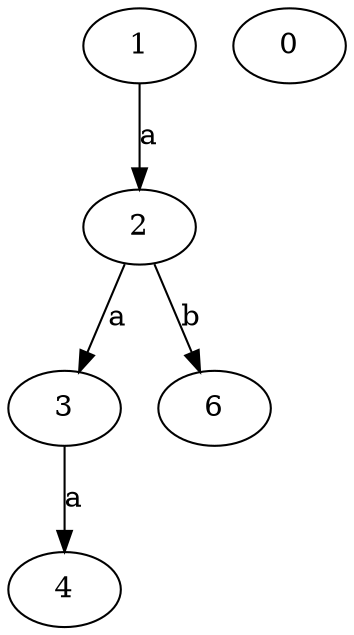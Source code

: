 strict digraph  {
2;
0;
3;
4;
6;
1;
2 -> 3  [label=a];
2 -> 6  [label=b];
3 -> 4  [label=a];
1 -> 2  [label=a];
}
